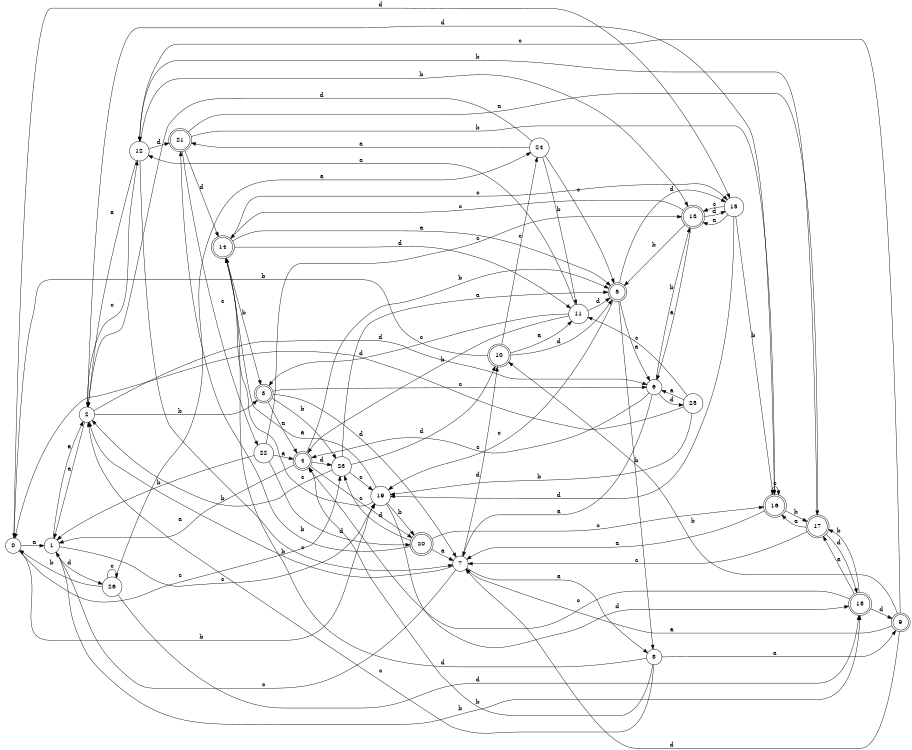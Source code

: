 digraph n22_4 {
__start0 [label="" shape="none"];

rankdir=LR;
size="8,5";

s0 [style="filled", color="black", fillcolor="white" shape="circle", label="0"];
s1 [style="filled", color="black", fillcolor="white" shape="circle", label="1"];
s2 [style="filled", color="black", fillcolor="white" shape="circle", label="2"];
s3 [style="rounded,filled", color="black", fillcolor="white" shape="doublecircle", label="3"];
s4 [style="rounded,filled", color="black", fillcolor="white" shape="doublecircle", label="4"];
s5 [style="rounded,filled", color="black", fillcolor="white" shape="doublecircle", label="5"];
s6 [style="filled", color="black", fillcolor="white" shape="circle", label="6"];
s7 [style="filled", color="black", fillcolor="white" shape="circle", label="7"];
s8 [style="filled", color="black", fillcolor="white" shape="circle", label="8"];
s9 [style="rounded,filled", color="black", fillcolor="white" shape="doublecircle", label="9"];
s10 [style="rounded,filled", color="black", fillcolor="white" shape="doublecircle", label="10"];
s11 [style="filled", color="black", fillcolor="white" shape="circle", label="11"];
s12 [style="filled", color="black", fillcolor="white" shape="circle", label="12"];
s13 [style="rounded,filled", color="black", fillcolor="white" shape="doublecircle", label="13"];
s14 [style="rounded,filled", color="black", fillcolor="white" shape="doublecircle", label="14"];
s15 [style="filled", color="black", fillcolor="white" shape="circle", label="15"];
s16 [style="rounded,filled", color="black", fillcolor="white" shape="doublecircle", label="16"];
s17 [style="rounded,filled", color="black", fillcolor="white" shape="doublecircle", label="17"];
s18 [style="rounded,filled", color="black", fillcolor="white" shape="doublecircle", label="18"];
s19 [style="filled", color="black", fillcolor="white" shape="circle", label="19"];
s20 [style="rounded,filled", color="black", fillcolor="white" shape="doublecircle", label="20"];
s21 [style="rounded,filled", color="black", fillcolor="white" shape="doublecircle", label="21"];
s22 [style="filled", color="black", fillcolor="white" shape="circle", label="22"];
s23 [style="filled", color="black", fillcolor="white" shape="circle", label="23"];
s24 [style="filled", color="black", fillcolor="white" shape="circle", label="24"];
s25 [style="filled", color="black", fillcolor="white" shape="circle", label="25"];
s26 [style="filled", color="black", fillcolor="white" shape="circle", label="26"];
s0 -> s1 [label="a"];
s0 -> s19 [label="b"];
s0 -> s23 [label="c"];
s0 -> s15 [label="d"];
s1 -> s2 [label="a"];
s1 -> s18 [label="b"];
s1 -> s19 [label="c"];
s1 -> s26 [label="d"];
s2 -> s1 [label="a"];
s2 -> s3 [label="b"];
s2 -> s12 [label="c"];
s2 -> s6 [label="d"];
s3 -> s4 [label="a"];
s3 -> s23 [label="b"];
s3 -> s6 [label="c"];
s3 -> s7 [label="d"];
s4 -> s1 [label="a"];
s4 -> s5 [label="b"];
s4 -> s20 [label="c"];
s4 -> s23 [label="d"];
s5 -> s6 [label="a"];
s5 -> s8 [label="b"];
s5 -> s19 [label="c"];
s5 -> s15 [label="d"];
s6 -> s7 [label="a"];
s6 -> s13 [label="b"];
s6 -> s4 [label="c"];
s6 -> s25 [label="d"];
s7 -> s8 [label="a"];
s7 -> s2 [label="b"];
s7 -> s1 [label="c"];
s7 -> s10 [label="d"];
s8 -> s9 [label="a"];
s8 -> s4 [label="b"];
s8 -> s2 [label="c"];
s8 -> s14 [label="d"];
s9 -> s7 [label="a"];
s9 -> s10 [label="b"];
s9 -> s12 [label="c"];
s9 -> s7 [label="d"];
s10 -> s11 [label="a"];
s10 -> s0 [label="b"];
s10 -> s24 [label="c"];
s10 -> s5 [label="d"];
s11 -> s12 [label="a"];
s11 -> s4 [label="b"];
s11 -> s3 [label="c"];
s11 -> s5 [label="d"];
s12 -> s2 [label="a"];
s12 -> s13 [label="b"];
s12 -> s7 [label="c"];
s12 -> s21 [label="d"];
s13 -> s6 [label="a"];
s13 -> s5 [label="b"];
s13 -> s14 [label="c"];
s13 -> s15 [label="d"];
s14 -> s5 [label="a"];
s14 -> s3 [label="b"];
s14 -> s15 [label="c"];
s14 -> s11 [label="d"];
s15 -> s13 [label="a"];
s15 -> s16 [label="b"];
s15 -> s13 [label="c"];
s15 -> s19 [label="d"];
s16 -> s7 [label="a"];
s16 -> s17 [label="b"];
s16 -> s16 [label="c"];
s16 -> s2 [label="d"];
s17 -> s16 [label="a"];
s17 -> s12 [label="b"];
s17 -> s7 [label="c"];
s17 -> s18 [label="d"];
s18 -> s17 [label="a"];
s18 -> s17 [label="b"];
s18 -> s4 [label="c"];
s18 -> s9 [label="d"];
s19 -> s14 [label="a"];
s19 -> s20 [label="b"];
s19 -> s14 [label="c"];
s19 -> s18 [label="d"];
s20 -> s7 [label="a"];
s20 -> s21 [label="b"];
s20 -> s16 [label="c"];
s20 -> s23 [label="d"];
s21 -> s17 [label="a"];
s21 -> s16 [label="b"];
s21 -> s22 [label="c"];
s21 -> s14 [label="d"];
s22 -> s4 [label="a"];
s22 -> s1 [label="b"];
s22 -> s13 [label="c"];
s22 -> s20 [label="d"];
s23 -> s5 [label="a"];
s23 -> s2 [label="b"];
s23 -> s19 [label="c"];
s23 -> s10 [label="d"];
s24 -> s21 [label="a"];
s24 -> s11 [label="b"];
s24 -> s5 [label="c"];
s24 -> s2 [label="d"];
s25 -> s6 [label="a"];
s25 -> s19 [label="b"];
s25 -> s11 [label="c"];
s25 -> s0 [label="d"];
s26 -> s24 [label="a"];
s26 -> s0 [label="b"];
s26 -> s26 [label="c"];
s26 -> s18 [label="d"];

}